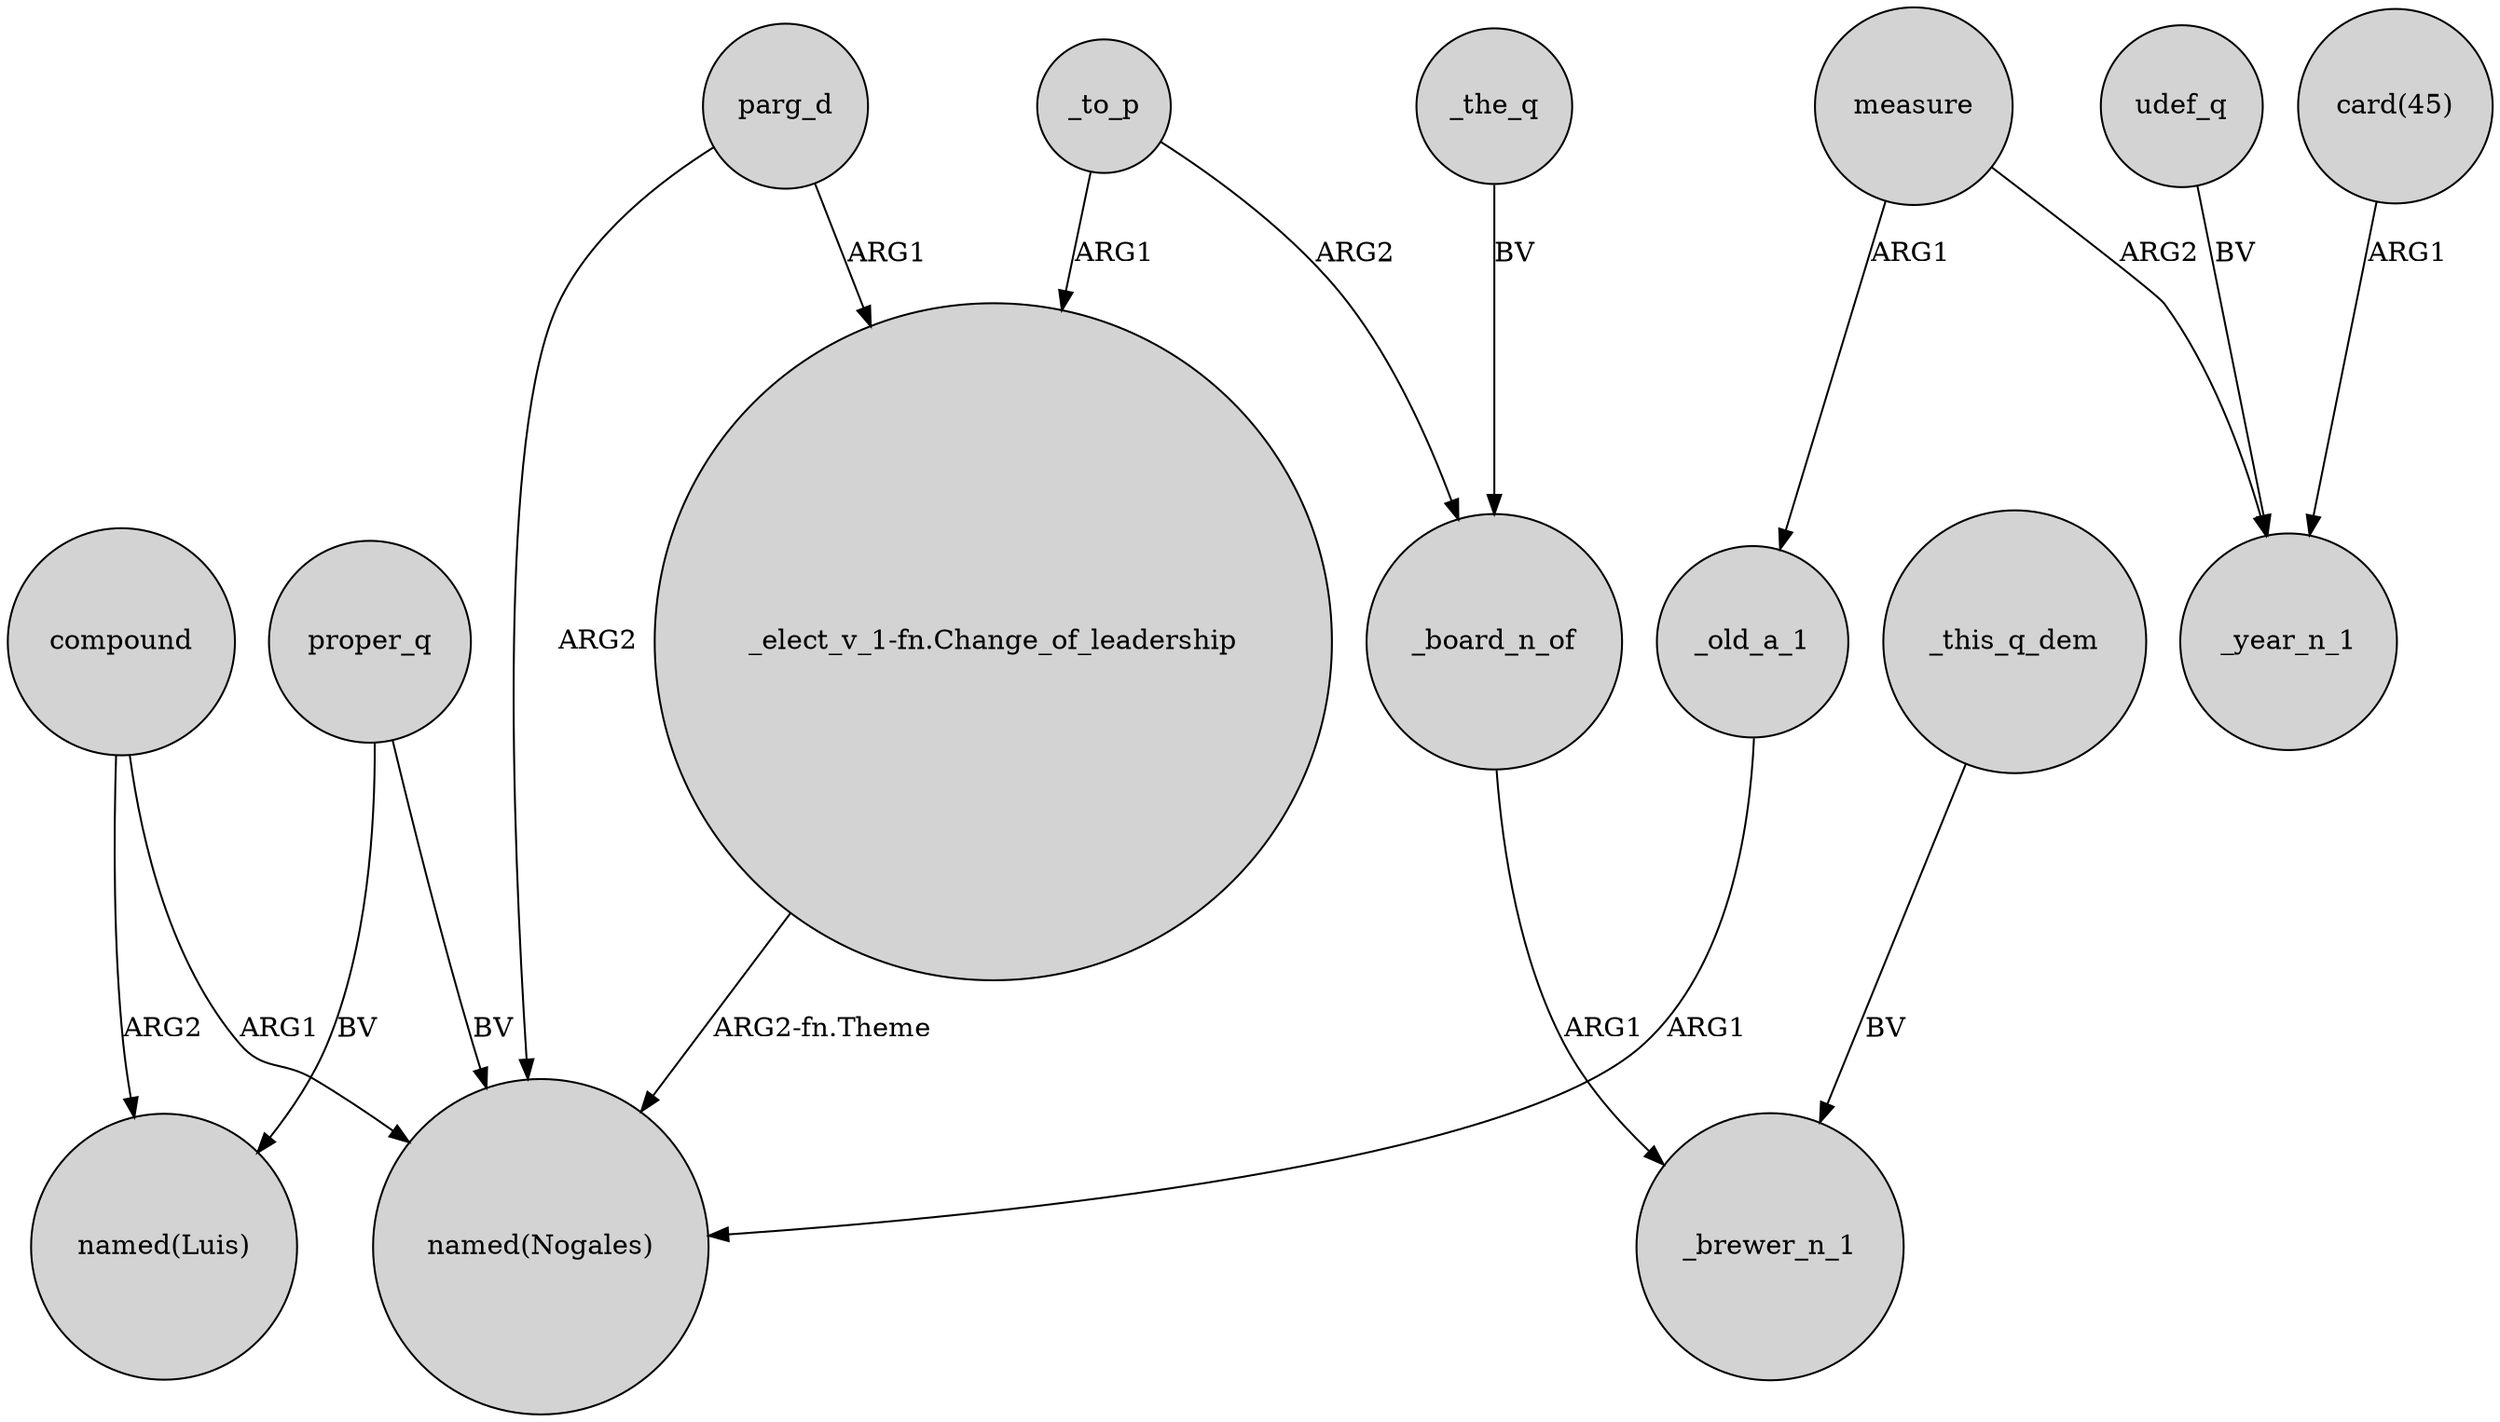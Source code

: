 digraph {
	node [shape=circle style=filled]
	parg_d -> "named(Nogales)" [label=ARG2]
	udef_q -> _year_n_1 [label=BV]
	"card(45)" -> _year_n_1 [label=ARG1]
	compound -> "named(Luis)" [label=ARG2]
	"_elect_v_1-fn.Change_of_leadership" -> "named(Nogales)" [label="ARG2-fn.Theme"]
	_to_p -> _board_n_of [label=ARG2]
	parg_d -> "_elect_v_1-fn.Change_of_leadership" [label=ARG1]
	_to_p -> "_elect_v_1-fn.Change_of_leadership" [label=ARG1]
	measure -> _year_n_1 [label=ARG2]
	_the_q -> _board_n_of [label=BV]
	proper_q -> "named(Luis)" [label=BV]
	_old_a_1 -> "named(Nogales)" [label=ARG1]
	_board_n_of -> _brewer_n_1 [label=ARG1]
	_this_q_dem -> _brewer_n_1 [label=BV]
	measure -> _old_a_1 [label=ARG1]
	proper_q -> "named(Nogales)" [label=BV]
	compound -> "named(Nogales)" [label=ARG1]
}
